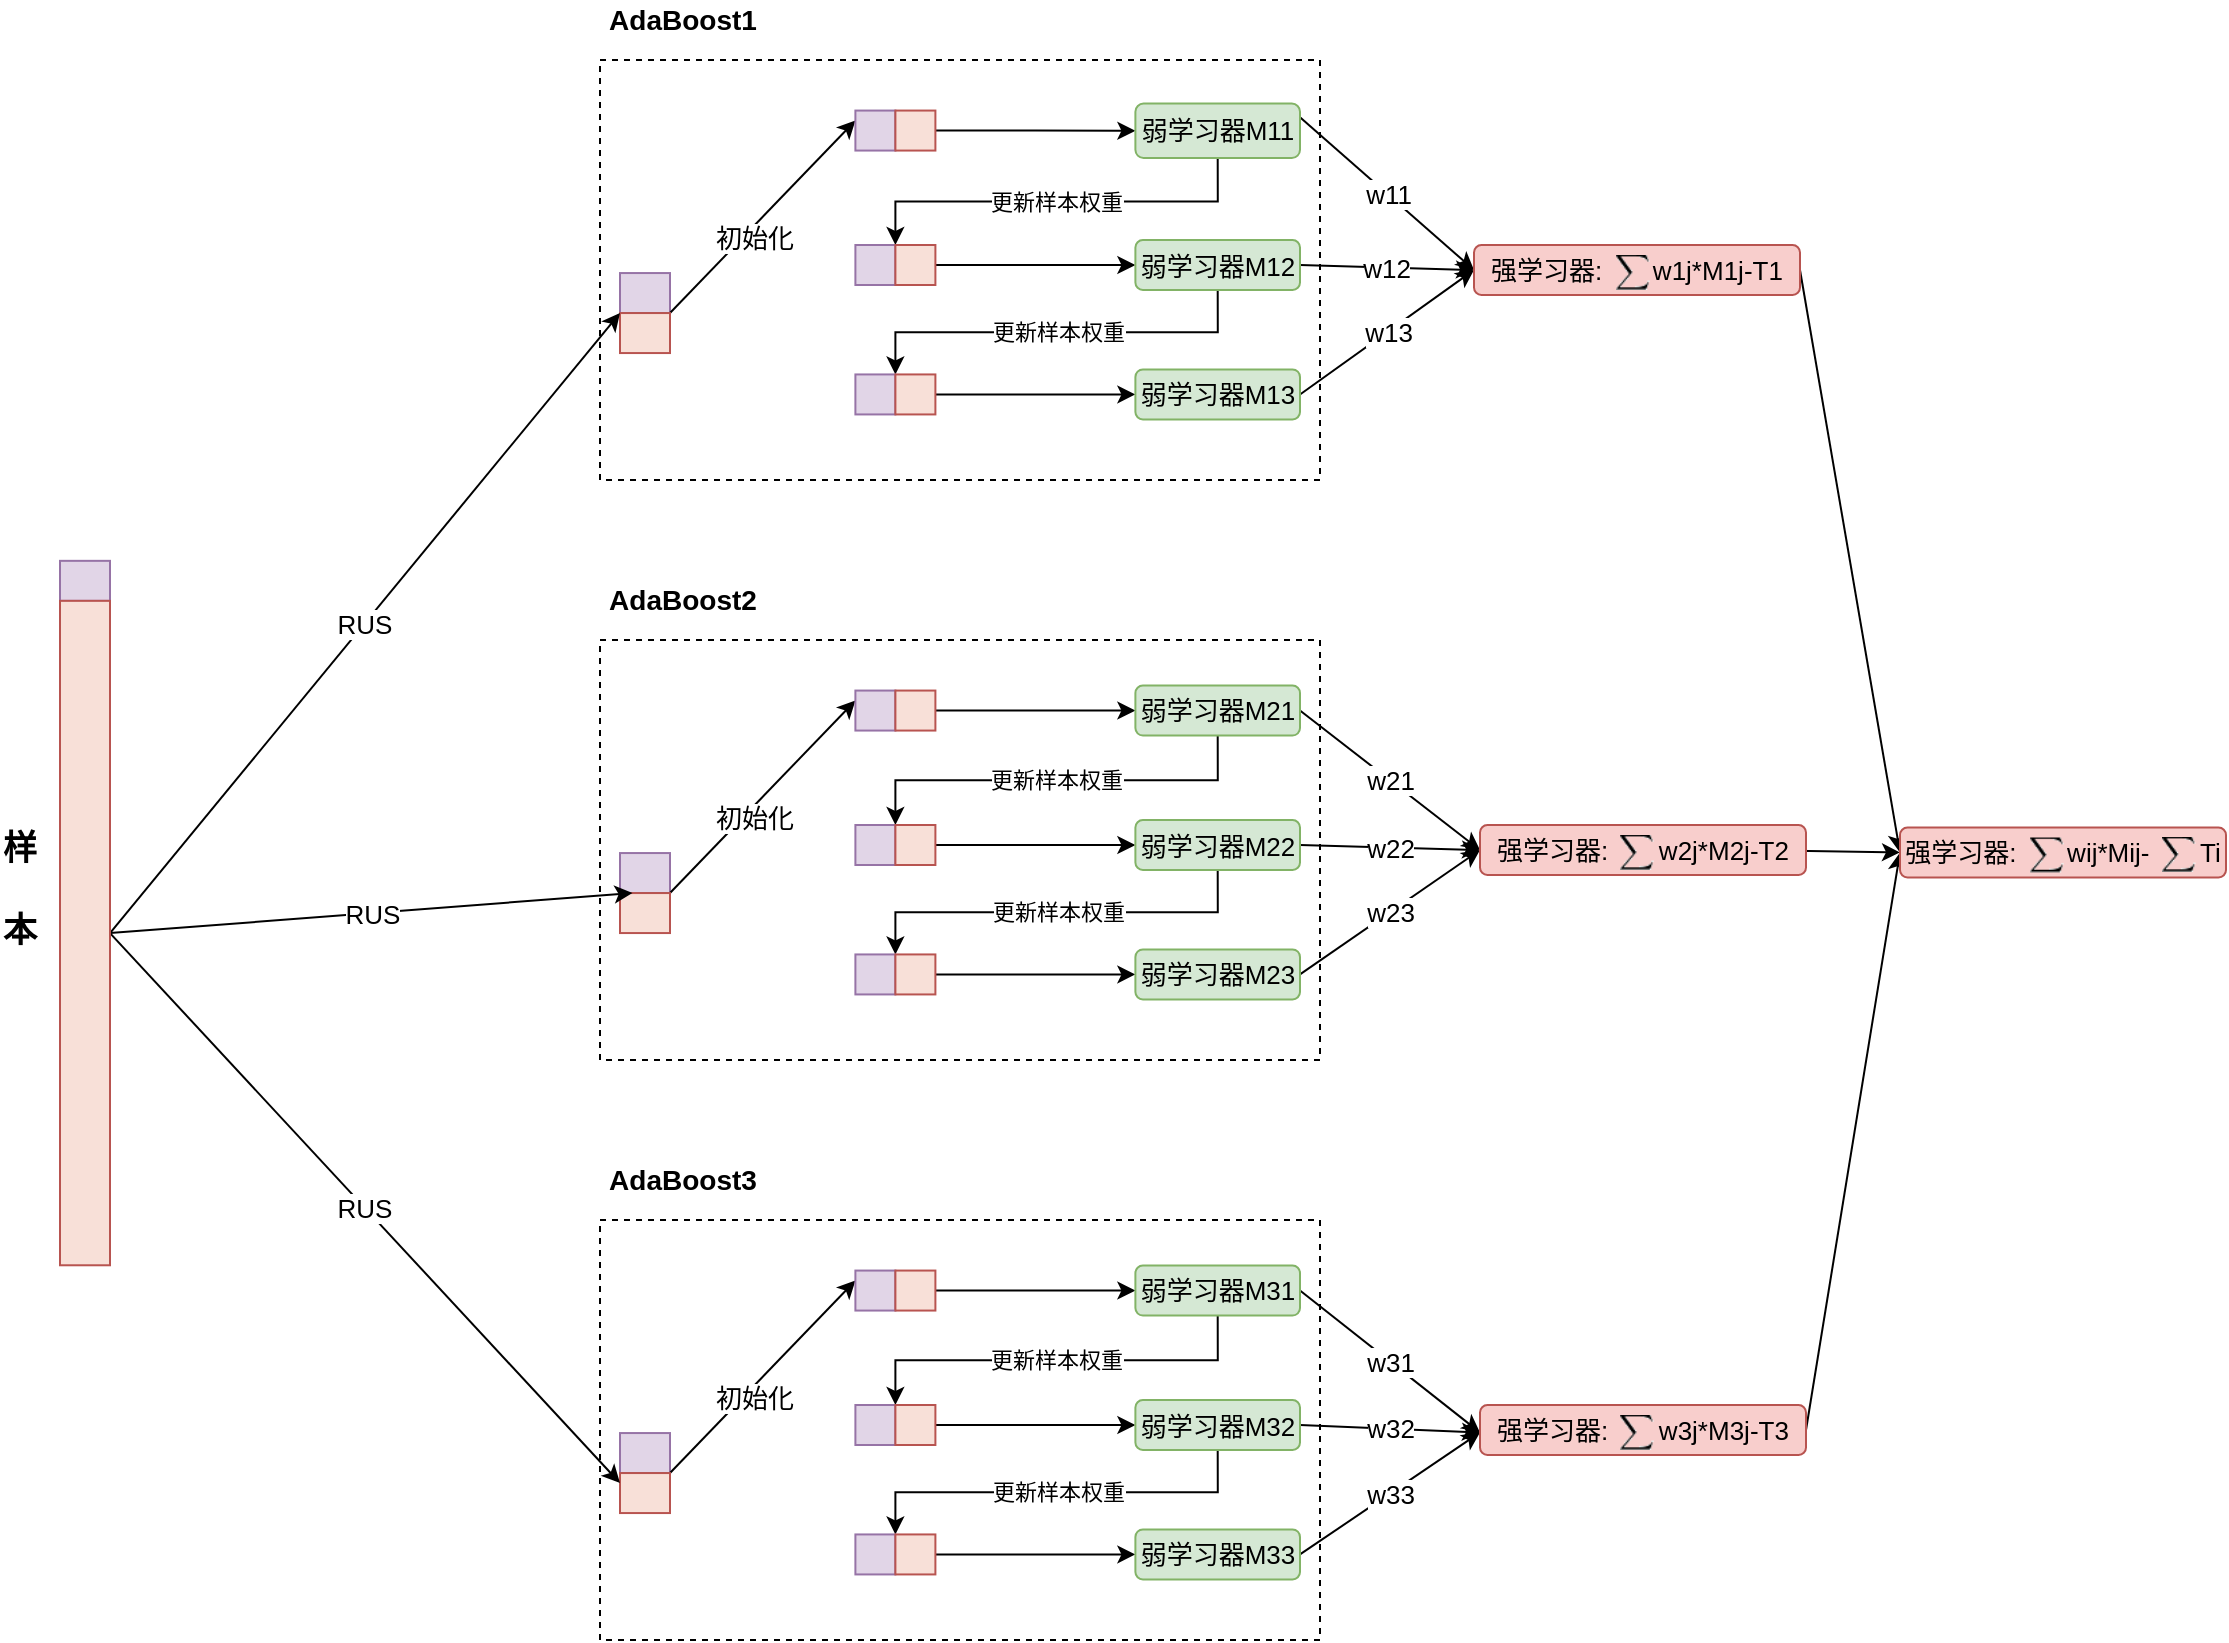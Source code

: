 <mxfile version="12.8.8" type="device"><diagram id="5kkrHRnLDr-zoF9X0Mox" name="Page-1"><mxGraphModel dx="1422" dy="714" grid="1" gridSize="10" guides="1" tooltips="1" connect="1" arrows="1" fold="1" page="1" pageScale="1" pageWidth="827" pageHeight="1169" math="0" shadow="0"><root><mxCell id="0"/><mxCell id="1" parent="0"/><mxCell id="HrM7V586s0skxJyYL3ae-69" value="" style="rounded=0;whiteSpace=wrap;html=1;fontSize=13;dashed=1;" vertex="1" parent="1"><mxGeometry x="320" y="100" width="360" height="210" as="geometry"/></mxCell><mxCell id="g9_K2Z3MGJYuCKEAuIRh-1" value="" style="rounded=0;whiteSpace=wrap;html=1;fillColor=#e1d5e7;strokeColor=#9673a6;fontStyle=1;fontSize=15;" parent="1" vertex="1"><mxGeometry x="330" y="206.53" width="25" height="20" as="geometry"/></mxCell><mxCell id="g9_K2Z3MGJYuCKEAuIRh-6" value="" style="edgeStyle=orthogonalEdgeStyle;rounded=0;orthogonalLoop=1;jettySize=auto;html=1;entryX=0;entryY=0.5;entryDx=0;entryDy=0;fontSize=13;exitX=0.5;exitY=0;exitDx=0;exitDy=0;" parent="1" target="g9_K2Z3MGJYuCKEAuIRh-5" edge="1" source="G_vgaV7i52DwYyStKtB6-4"><mxGeometry relative="1" as="geometry"><mxPoint x="797.7" y="133.78" as="sourcePoint"/></mxGeometry></mxCell><mxCell id="g9_K2Z3MGJYuCKEAuIRh-3" value="" style="endArrow=classic;html=1;fontSize=15;entryX=0;entryY=0.25;entryDx=0;entryDy=0;exitX=1;exitY=1;exitDx=0;exitDy=0;" parent="1" source="g9_K2Z3MGJYuCKEAuIRh-1" edge="1" target="G_vgaV7i52DwYyStKtB6-3"><mxGeometry width="50" height="50" relative="1" as="geometry"><mxPoint x="300" y="245" as="sourcePoint"/><mxPoint x="450" y="130" as="targetPoint"/></mxGeometry></mxCell><mxCell id="g9_K2Z3MGJYuCKEAuIRh-4" value="初始化" style="text;html=1;align=center;verticalAlign=middle;resizable=0;points=[];labelBackgroundColor=#ffffff;fontSize=13;" parent="g9_K2Z3MGJYuCKEAuIRh-3" vertex="1" connectable="0"><mxGeometry x="-0.151" y="-4" relative="1" as="geometry"><mxPoint as="offset"/></mxGeometry></mxCell><mxCell id="G_vgaV7i52DwYyStKtB6-12" value="更新样本权重" style="edgeStyle=orthogonalEdgeStyle;rounded=0;orthogonalLoop=1;jettySize=auto;html=1;exitX=0.5;exitY=1;exitDx=0;exitDy=0;entryX=0;entryY=1;entryDx=0;entryDy=0;" parent="1" source="g9_K2Z3MGJYuCKEAuIRh-5" target="HrM7V586s0skxJyYL3ae-63" edge="1"><mxGeometry relative="1" as="geometry"><mxPoint x="468" y="180" as="targetPoint"/></mxGeometry></mxCell><mxCell id="HrM7V586s0skxJyYL3ae-118" value="w11" style="edgeStyle=none;rounded=0;orthogonalLoop=1;jettySize=auto;html=1;exitX=1;exitY=0.25;exitDx=0;exitDy=0;entryX=0;entryY=0.5;entryDx=0;entryDy=0;fontSize=13;" edge="1" parent="1" source="g9_K2Z3MGJYuCKEAuIRh-5" target="HrM7V586s0skxJyYL3ae-127"><mxGeometry relative="1" as="geometry"><mxPoint x="827" y="484.03" as="targetPoint"/></mxGeometry></mxCell><mxCell id="g9_K2Z3MGJYuCKEAuIRh-5" value="弱学习器M11" style="rounded=1;whiteSpace=wrap;html=1;fontSize=13;fontStyle=0;fillColor=#d5e8d4;strokeColor=#82b366;" parent="1" vertex="1"><mxGeometry x="587.7" y="121.78" width="82.3" height="27.22" as="geometry"/></mxCell><mxCell id="G_vgaV7i52DwYyStKtB6-2" value="" style="rounded=0;whiteSpace=wrap;html=1;fillColor=#F8E0D8;strokeColor=#b85450;fontStyle=1;fontSize=15;" parent="1" vertex="1"><mxGeometry x="330" y="226.53" width="25" height="20" as="geometry"/></mxCell><mxCell id="G_vgaV7i52DwYyStKtB6-3" value="" style="rounded=0;whiteSpace=wrap;html=1;fillColor=#e1d5e7;strokeColor=#9673a6;fontStyle=1;fontSize=15;" parent="1" vertex="1"><mxGeometry x="447.7" y="125.28" width="20" height="20" as="geometry"/></mxCell><mxCell id="G_vgaV7i52DwYyStKtB6-4" value="" style="rounded=0;whiteSpace=wrap;html=1;fillColor=#F8E0D8;strokeColor=#b85450;fontStyle=1;fontSize=15;direction=south;" parent="1" vertex="1"><mxGeometry x="467.7" y="125.28" width="20" height="20" as="geometry"/></mxCell><mxCell id="HrM7V586s0skxJyYL3ae-59" value="" style="edgeStyle=orthogonalEdgeStyle;rounded=0;orthogonalLoop=1;jettySize=auto;html=1;entryX=0;entryY=0.5;entryDx=0;entryDy=0;fontSize=13;exitX=0.5;exitY=0;exitDx=0;exitDy=0;" edge="1" parent="1" source="HrM7V586s0skxJyYL3ae-63" target="HrM7V586s0skxJyYL3ae-61"><mxGeometry relative="1" as="geometry"><mxPoint x="797.7" y="201.0" as="sourcePoint"/></mxGeometry></mxCell><mxCell id="HrM7V586s0skxJyYL3ae-60" value="更新样本权重" style="edgeStyle=orthogonalEdgeStyle;rounded=0;orthogonalLoop=1;jettySize=auto;html=1;exitX=0.5;exitY=1;exitDx=0;exitDy=0;entryX=0;entryY=1;entryDx=0;entryDy=0;" edge="1" parent="1" source="HrM7V586s0skxJyYL3ae-61" target="HrM7V586s0skxJyYL3ae-68"><mxGeometry relative="1" as="geometry"><mxPoint x="467.7" y="272.5" as="targetPoint"/></mxGeometry></mxCell><mxCell id="HrM7V586s0skxJyYL3ae-119" value="w12" style="edgeStyle=none;rounded=0;orthogonalLoop=1;jettySize=auto;html=1;exitX=1;exitY=0.5;exitDx=0;exitDy=0;fontSize=13;entryX=0;entryY=0.5;entryDx=0;entryDy=0;" edge="1" parent="1" source="HrM7V586s0skxJyYL3ae-61" target="HrM7V586s0skxJyYL3ae-127"><mxGeometry relative="1" as="geometry"><mxPoint x="827" y="484.03" as="targetPoint"/></mxGeometry></mxCell><mxCell id="HrM7V586s0skxJyYL3ae-61" value="弱学习器M12" style="rounded=1;whiteSpace=wrap;html=1;fontSize=13;fontStyle=0;fillColor=#d5e8d4;strokeColor=#82b366;" vertex="1" parent="1"><mxGeometry x="587.7" y="190" width="82.3" height="25" as="geometry"/></mxCell><mxCell id="HrM7V586s0skxJyYL3ae-62" value="" style="rounded=0;whiteSpace=wrap;html=1;fillColor=#e1d5e7;strokeColor=#9673a6;fontStyle=1;fontSize=15;" vertex="1" parent="1"><mxGeometry x="447.7" y="192.5" width="20" height="20" as="geometry"/></mxCell><mxCell id="HrM7V586s0skxJyYL3ae-63" value="" style="rounded=0;whiteSpace=wrap;html=1;fillColor=#F8E0D8;strokeColor=#b85450;fontStyle=1;fontSize=15;direction=south;" vertex="1" parent="1"><mxGeometry x="467.7" y="192.5" width="20" height="20" as="geometry"/></mxCell><mxCell id="HrM7V586s0skxJyYL3ae-64" value="" style="edgeStyle=orthogonalEdgeStyle;rounded=0;orthogonalLoop=1;jettySize=auto;html=1;entryX=0;entryY=0.5;entryDx=0;entryDy=0;fontSize=13;exitX=0.5;exitY=0;exitDx=0;exitDy=0;" edge="1" parent="1" source="HrM7V586s0skxJyYL3ae-68" target="HrM7V586s0skxJyYL3ae-66"><mxGeometry relative="1" as="geometry"><mxPoint x="797.7" y="265.72" as="sourcePoint"/></mxGeometry></mxCell><mxCell id="HrM7V586s0skxJyYL3ae-120" value="w13" style="edgeStyle=none;rounded=0;orthogonalLoop=1;jettySize=auto;html=1;exitX=1;exitY=0.5;exitDx=0;exitDy=0;entryX=0;entryY=0.5;entryDx=0;entryDy=0;fontSize=13;" edge="1" parent="1" source="HrM7V586s0skxJyYL3ae-66" target="HrM7V586s0skxJyYL3ae-127"><mxGeometry relative="1" as="geometry"><mxPoint x="827" y="484.03" as="targetPoint"/></mxGeometry></mxCell><mxCell id="HrM7V586s0skxJyYL3ae-66" value="弱学习器M13" style="rounded=1;whiteSpace=wrap;html=1;fontSize=13;fontStyle=0;fillColor=#d5e8d4;strokeColor=#82b366;" vertex="1" parent="1"><mxGeometry x="587.7" y="254.72" width="82.3" height="25" as="geometry"/></mxCell><mxCell id="HrM7V586s0skxJyYL3ae-67" value="" style="rounded=0;whiteSpace=wrap;html=1;fillColor=#e1d5e7;strokeColor=#9673a6;fontStyle=1;fontSize=15;" vertex="1" parent="1"><mxGeometry x="447.7" y="257.22" width="20" height="20" as="geometry"/></mxCell><mxCell id="HrM7V586s0skxJyYL3ae-68" value="" style="rounded=0;whiteSpace=wrap;html=1;fillColor=#F8E0D8;strokeColor=#b85450;fontStyle=1;fontSize=15;direction=south;" vertex="1" parent="1"><mxGeometry x="467.7" y="257.22" width="20" height="20" as="geometry"/></mxCell><mxCell id="HrM7V586s0skxJyYL3ae-70" value="&lt;b&gt;&lt;font style=&quot;font-size: 14px&quot;&gt;AdaBoost1&lt;/font&gt;&lt;/b&gt;" style="text;html=1;strokeColor=none;fillColor=none;align=center;verticalAlign=middle;whiteSpace=wrap;rounded=0;dashed=1;fontSize=13;" vertex="1" parent="1"><mxGeometry x="323" y="70" width="77" height="20" as="geometry"/></mxCell><mxCell id="HrM7V586s0skxJyYL3ae-71" value="" style="rounded=0;whiteSpace=wrap;html=1;fontSize=13;dashed=1;" vertex="1" parent="1"><mxGeometry x="320" y="390" width="360" height="210" as="geometry"/></mxCell><mxCell id="HrM7V586s0skxJyYL3ae-72" value="" style="rounded=0;whiteSpace=wrap;html=1;fillColor=#e1d5e7;strokeColor=#9673a6;fontStyle=1;fontSize=15;" vertex="1" parent="1"><mxGeometry x="330" y="496.53" width="25" height="20" as="geometry"/></mxCell><mxCell id="HrM7V586s0skxJyYL3ae-73" value="" style="edgeStyle=orthogonalEdgeStyle;rounded=0;orthogonalLoop=1;jettySize=auto;html=1;entryX=0;entryY=0.5;entryDx=0;entryDy=0;fontSize=13;exitX=0.5;exitY=0;exitDx=0;exitDy=0;" edge="1" parent="1" source="HrM7V586s0skxJyYL3ae-80" target="HrM7V586s0skxJyYL3ae-77"><mxGeometry relative="1" as="geometry"><mxPoint x="797.7" y="423.78" as="sourcePoint"/></mxGeometry></mxCell><mxCell id="HrM7V586s0skxJyYL3ae-74" value="" style="endArrow=classic;html=1;fontSize=15;entryX=0;entryY=0.25;entryDx=0;entryDy=0;exitX=1;exitY=1;exitDx=0;exitDy=0;" edge="1" parent="1" source="HrM7V586s0skxJyYL3ae-72" target="HrM7V586s0skxJyYL3ae-79"><mxGeometry width="50" height="50" relative="1" as="geometry"><mxPoint x="300" y="535" as="sourcePoint"/><mxPoint x="450" y="420" as="targetPoint"/></mxGeometry></mxCell><mxCell id="HrM7V586s0skxJyYL3ae-75" value="初始化" style="text;html=1;align=center;verticalAlign=middle;resizable=0;points=[];labelBackgroundColor=#ffffff;fontSize=13;" vertex="1" connectable="0" parent="HrM7V586s0skxJyYL3ae-74"><mxGeometry x="-0.151" y="-4" relative="1" as="geometry"><mxPoint as="offset"/></mxGeometry></mxCell><mxCell id="HrM7V586s0skxJyYL3ae-76" value="更新样本权重" style="edgeStyle=orthogonalEdgeStyle;rounded=0;orthogonalLoop=1;jettySize=auto;html=1;exitX=0.5;exitY=1;exitDx=0;exitDy=0;entryX=0;entryY=1;entryDx=0;entryDy=0;" edge="1" parent="1" source="HrM7V586s0skxJyYL3ae-77" target="HrM7V586s0skxJyYL3ae-85"><mxGeometry relative="1" as="geometry"><mxPoint x="468" y="470" as="targetPoint"/></mxGeometry></mxCell><mxCell id="HrM7V586s0skxJyYL3ae-121" value="w21" style="edgeStyle=none;rounded=0;orthogonalLoop=1;jettySize=auto;html=1;exitX=1;exitY=0.5;exitDx=0;exitDy=0;entryX=0;entryY=0.5;entryDx=0;entryDy=0;fontSize=13;" edge="1" parent="1" source="HrM7V586s0skxJyYL3ae-77"><mxGeometry relative="1" as="geometry"><mxPoint x="760" y="495.0" as="targetPoint"/></mxGeometry></mxCell><mxCell id="HrM7V586s0skxJyYL3ae-77" value="弱学习器M21" style="rounded=1;whiteSpace=wrap;html=1;fontSize=13;fontStyle=0;fillColor=#d5e8d4;strokeColor=#82b366;" vertex="1" parent="1"><mxGeometry x="587.7" y="412.78" width="82.3" height="25" as="geometry"/></mxCell><mxCell id="HrM7V586s0skxJyYL3ae-78" value="" style="rounded=0;whiteSpace=wrap;html=1;fillColor=#F8E0D8;strokeColor=#b85450;fontStyle=1;fontSize=15;" vertex="1" parent="1"><mxGeometry x="330" y="516.53" width="25" height="20" as="geometry"/></mxCell><mxCell id="HrM7V586s0skxJyYL3ae-79" value="" style="rounded=0;whiteSpace=wrap;html=1;fillColor=#e1d5e7;strokeColor=#9673a6;fontStyle=1;fontSize=15;" vertex="1" parent="1"><mxGeometry x="447.7" y="415.28" width="20" height="20" as="geometry"/></mxCell><mxCell id="HrM7V586s0skxJyYL3ae-80" value="" style="rounded=0;whiteSpace=wrap;html=1;fillColor=#F8E0D8;strokeColor=#b85450;fontStyle=1;fontSize=15;direction=south;" vertex="1" parent="1"><mxGeometry x="467.7" y="415.28" width="20" height="20" as="geometry"/></mxCell><mxCell id="HrM7V586s0skxJyYL3ae-81" value="" style="edgeStyle=orthogonalEdgeStyle;rounded=0;orthogonalLoop=1;jettySize=auto;html=1;entryX=0;entryY=0.5;entryDx=0;entryDy=0;fontSize=13;exitX=0.5;exitY=0;exitDx=0;exitDy=0;" edge="1" parent="1" source="HrM7V586s0skxJyYL3ae-85" target="HrM7V586s0skxJyYL3ae-83"><mxGeometry relative="1" as="geometry"><mxPoint x="797.7" y="491.0" as="sourcePoint"/></mxGeometry></mxCell><mxCell id="HrM7V586s0skxJyYL3ae-82" value="更新样本权重" style="edgeStyle=orthogonalEdgeStyle;rounded=0;orthogonalLoop=1;jettySize=auto;html=1;exitX=0.5;exitY=1;exitDx=0;exitDy=0;entryX=0;entryY=1;entryDx=0;entryDy=0;" edge="1" parent="1" source="HrM7V586s0skxJyYL3ae-83" target="HrM7V586s0skxJyYL3ae-89"><mxGeometry relative="1" as="geometry"><mxPoint x="467.7" y="562.5" as="targetPoint"/></mxGeometry></mxCell><mxCell id="HrM7V586s0skxJyYL3ae-122" value="w22" style="edgeStyle=none;rounded=0;orthogonalLoop=1;jettySize=auto;html=1;exitX=1;exitY=0.5;exitDx=0;exitDy=0;entryX=0;entryY=0.5;entryDx=0;entryDy=0;fontSize=13;" edge="1" parent="1" source="HrM7V586s0skxJyYL3ae-83"><mxGeometry relative="1" as="geometry"><mxPoint x="760" y="495.0" as="targetPoint"/></mxGeometry></mxCell><mxCell id="HrM7V586s0skxJyYL3ae-83" value="弱学习器M22" style="rounded=1;whiteSpace=wrap;html=1;fontSize=13;fontStyle=0;fillColor=#d5e8d4;strokeColor=#82b366;" vertex="1" parent="1"><mxGeometry x="587.7" y="480" width="82.3" height="25" as="geometry"/></mxCell><mxCell id="HrM7V586s0skxJyYL3ae-84" value="" style="rounded=0;whiteSpace=wrap;html=1;fillColor=#e1d5e7;strokeColor=#9673a6;fontStyle=1;fontSize=15;" vertex="1" parent="1"><mxGeometry x="447.7" y="482.5" width="20" height="20" as="geometry"/></mxCell><mxCell id="HrM7V586s0skxJyYL3ae-85" value="" style="rounded=0;whiteSpace=wrap;html=1;fillColor=#F8E0D8;strokeColor=#b85450;fontStyle=1;fontSize=15;direction=south;" vertex="1" parent="1"><mxGeometry x="467.7" y="482.5" width="20" height="20" as="geometry"/></mxCell><mxCell id="HrM7V586s0skxJyYL3ae-86" value="" style="edgeStyle=orthogonalEdgeStyle;rounded=0;orthogonalLoop=1;jettySize=auto;html=1;entryX=0;entryY=0.5;entryDx=0;entryDy=0;fontSize=13;exitX=0.5;exitY=0;exitDx=0;exitDy=0;" edge="1" parent="1" source="HrM7V586s0skxJyYL3ae-89" target="HrM7V586s0skxJyYL3ae-87"><mxGeometry relative="1" as="geometry"><mxPoint x="797.7" y="555.72" as="sourcePoint"/></mxGeometry></mxCell><mxCell id="HrM7V586s0skxJyYL3ae-123" value="w23" style="edgeStyle=none;rounded=0;orthogonalLoop=1;jettySize=auto;html=1;exitX=1;exitY=0.5;exitDx=0;exitDy=0;entryX=0;entryY=0.5;entryDx=0;entryDy=0;fontSize=13;" edge="1" parent="1" source="HrM7V586s0skxJyYL3ae-87"><mxGeometry relative="1" as="geometry"><mxPoint x="760" y="495.0" as="targetPoint"/></mxGeometry></mxCell><mxCell id="HrM7V586s0skxJyYL3ae-87" value="弱学习器M23" style="rounded=1;whiteSpace=wrap;html=1;fontSize=13;fontStyle=0;fillColor=#d5e8d4;strokeColor=#82b366;" vertex="1" parent="1"><mxGeometry x="587.7" y="544.72" width="82.3" height="25" as="geometry"/></mxCell><mxCell id="HrM7V586s0skxJyYL3ae-88" value="" style="rounded=0;whiteSpace=wrap;html=1;fillColor=#e1d5e7;strokeColor=#9673a6;fontStyle=1;fontSize=15;" vertex="1" parent="1"><mxGeometry x="447.7" y="547.22" width="20" height="20" as="geometry"/></mxCell><mxCell id="HrM7V586s0skxJyYL3ae-89" value="" style="rounded=0;whiteSpace=wrap;html=1;fillColor=#F8E0D8;strokeColor=#b85450;fontStyle=1;fontSize=15;direction=south;" vertex="1" parent="1"><mxGeometry x="467.7" y="547.22" width="20" height="20" as="geometry"/></mxCell><mxCell id="HrM7V586s0skxJyYL3ae-90" value="&lt;b&gt;&lt;font style=&quot;font-size: 14px&quot;&gt;AdaBoost2&lt;/font&gt;&lt;/b&gt;" style="text;html=1;strokeColor=none;fillColor=none;align=center;verticalAlign=middle;whiteSpace=wrap;rounded=0;dashed=1;fontSize=13;" vertex="1" parent="1"><mxGeometry x="323" y="360" width="77" height="20" as="geometry"/></mxCell><mxCell id="HrM7V586s0skxJyYL3ae-91" value="" style="rounded=0;whiteSpace=wrap;html=1;fontSize=13;dashed=1;" vertex="1" parent="1"><mxGeometry x="320" y="680" width="360" height="210" as="geometry"/></mxCell><mxCell id="HrM7V586s0skxJyYL3ae-92" value="" style="rounded=0;whiteSpace=wrap;html=1;fillColor=#e1d5e7;strokeColor=#9673a6;fontStyle=1;fontSize=15;" vertex="1" parent="1"><mxGeometry x="330" y="786.53" width="25" height="20" as="geometry"/></mxCell><mxCell id="HrM7V586s0skxJyYL3ae-93" value="" style="edgeStyle=orthogonalEdgeStyle;rounded=0;orthogonalLoop=1;jettySize=auto;html=1;entryX=0;entryY=0.5;entryDx=0;entryDy=0;fontSize=13;exitX=0.5;exitY=0;exitDx=0;exitDy=0;" edge="1" parent="1" source="HrM7V586s0skxJyYL3ae-100" target="HrM7V586s0skxJyYL3ae-97"><mxGeometry relative="1" as="geometry"><mxPoint x="797.7" y="713.78" as="sourcePoint"/></mxGeometry></mxCell><mxCell id="HrM7V586s0skxJyYL3ae-94" value="" style="endArrow=classic;html=1;fontSize=15;entryX=0;entryY=0.25;entryDx=0;entryDy=0;exitX=1;exitY=1;exitDx=0;exitDy=0;" edge="1" parent="1" source="HrM7V586s0skxJyYL3ae-92" target="HrM7V586s0skxJyYL3ae-99"><mxGeometry width="50" height="50" relative="1" as="geometry"><mxPoint x="300" y="825" as="sourcePoint"/><mxPoint x="450" y="710" as="targetPoint"/></mxGeometry></mxCell><mxCell id="HrM7V586s0skxJyYL3ae-95" value="初始化" style="text;html=1;align=center;verticalAlign=middle;resizable=0;points=[];labelBackgroundColor=#ffffff;fontSize=13;" vertex="1" connectable="0" parent="HrM7V586s0skxJyYL3ae-94"><mxGeometry x="-0.151" y="-4" relative="1" as="geometry"><mxPoint as="offset"/></mxGeometry></mxCell><mxCell id="HrM7V586s0skxJyYL3ae-96" value="更新样本权重" style="edgeStyle=orthogonalEdgeStyle;rounded=0;orthogonalLoop=1;jettySize=auto;html=1;exitX=0.5;exitY=1;exitDx=0;exitDy=0;entryX=0;entryY=1;entryDx=0;entryDy=0;" edge="1" parent="1" source="HrM7V586s0skxJyYL3ae-97" target="HrM7V586s0skxJyYL3ae-105"><mxGeometry relative="1" as="geometry"><mxPoint x="468" y="760" as="targetPoint"/></mxGeometry></mxCell><mxCell id="HrM7V586s0skxJyYL3ae-124" value="w31" style="edgeStyle=none;rounded=0;orthogonalLoop=1;jettySize=auto;html=1;exitX=1;exitY=0.5;exitDx=0;exitDy=0;fontSize=13;entryX=0;entryY=0.5;entryDx=0;entryDy=0;" edge="1" parent="1" source="HrM7V586s0skxJyYL3ae-97"><mxGeometry relative="1" as="geometry"><mxPoint x="760" y="786.25" as="targetPoint"/></mxGeometry></mxCell><mxCell id="HrM7V586s0skxJyYL3ae-97" value="弱学习器M31" style="rounded=1;whiteSpace=wrap;html=1;fontSize=13;fontStyle=0;fillColor=#d5e8d4;strokeColor=#82b366;" vertex="1" parent="1"><mxGeometry x="587.7" y="702.78" width="82.3" height="25" as="geometry"/></mxCell><mxCell id="HrM7V586s0skxJyYL3ae-98" value="" style="rounded=0;whiteSpace=wrap;html=1;fillColor=#F8E0D8;strokeColor=#b85450;fontStyle=1;fontSize=15;" vertex="1" parent="1"><mxGeometry x="330" y="806.53" width="25" height="20" as="geometry"/></mxCell><mxCell id="HrM7V586s0skxJyYL3ae-99" value="" style="rounded=0;whiteSpace=wrap;html=1;fillColor=#e1d5e7;strokeColor=#9673a6;fontStyle=1;fontSize=15;" vertex="1" parent="1"><mxGeometry x="447.7" y="705.28" width="20" height="20" as="geometry"/></mxCell><mxCell id="HrM7V586s0skxJyYL3ae-100" value="" style="rounded=0;whiteSpace=wrap;html=1;fillColor=#F8E0D8;strokeColor=#b85450;fontStyle=1;fontSize=15;direction=south;" vertex="1" parent="1"><mxGeometry x="467.7" y="705.28" width="20" height="20" as="geometry"/></mxCell><mxCell id="HrM7V586s0skxJyYL3ae-101" value="" style="edgeStyle=orthogonalEdgeStyle;rounded=0;orthogonalLoop=1;jettySize=auto;html=1;entryX=0;entryY=0.5;entryDx=0;entryDy=0;fontSize=13;exitX=0.5;exitY=0;exitDx=0;exitDy=0;" edge="1" parent="1" source="HrM7V586s0skxJyYL3ae-105" target="HrM7V586s0skxJyYL3ae-103"><mxGeometry relative="1" as="geometry"><mxPoint x="797.7" y="781.0" as="sourcePoint"/></mxGeometry></mxCell><mxCell id="HrM7V586s0skxJyYL3ae-102" value="更新样本权重" style="edgeStyle=orthogonalEdgeStyle;rounded=0;orthogonalLoop=1;jettySize=auto;html=1;exitX=0.5;exitY=1;exitDx=0;exitDy=0;entryX=0;entryY=1;entryDx=0;entryDy=0;" edge="1" parent="1" source="HrM7V586s0skxJyYL3ae-103" target="HrM7V586s0skxJyYL3ae-109"><mxGeometry relative="1" as="geometry"><mxPoint x="467.7" y="852.5" as="targetPoint"/></mxGeometry></mxCell><mxCell id="HrM7V586s0skxJyYL3ae-125" value="w32" style="edgeStyle=none;rounded=0;orthogonalLoop=1;jettySize=auto;html=1;exitX=1;exitY=0.5;exitDx=0;exitDy=0;fontSize=13;entryX=0;entryY=0.5;entryDx=0;entryDy=0;" edge="1" parent="1" source="HrM7V586s0skxJyYL3ae-103"><mxGeometry relative="1" as="geometry"><mxPoint x="760" y="786.25" as="targetPoint"/></mxGeometry></mxCell><mxCell id="HrM7V586s0skxJyYL3ae-103" value="弱学习器M32" style="rounded=1;whiteSpace=wrap;html=1;fontSize=13;fontStyle=0;fillColor=#d5e8d4;strokeColor=#82b366;" vertex="1" parent="1"><mxGeometry x="587.7" y="770" width="82.3" height="25" as="geometry"/></mxCell><mxCell id="HrM7V586s0skxJyYL3ae-104" value="" style="rounded=0;whiteSpace=wrap;html=1;fillColor=#e1d5e7;strokeColor=#9673a6;fontStyle=1;fontSize=15;" vertex="1" parent="1"><mxGeometry x="447.7" y="772.5" width="20" height="20" as="geometry"/></mxCell><mxCell id="HrM7V586s0skxJyYL3ae-105" value="" style="rounded=0;whiteSpace=wrap;html=1;fillColor=#F8E0D8;strokeColor=#b85450;fontStyle=1;fontSize=15;direction=south;" vertex="1" parent="1"><mxGeometry x="467.7" y="772.5" width="20" height="20" as="geometry"/></mxCell><mxCell id="HrM7V586s0skxJyYL3ae-106" value="" style="edgeStyle=orthogonalEdgeStyle;rounded=0;orthogonalLoop=1;jettySize=auto;html=1;entryX=0;entryY=0.5;entryDx=0;entryDy=0;fontSize=13;exitX=0.5;exitY=0;exitDx=0;exitDy=0;" edge="1" parent="1" source="HrM7V586s0skxJyYL3ae-109" target="HrM7V586s0skxJyYL3ae-107"><mxGeometry relative="1" as="geometry"><mxPoint x="797.7" y="845.72" as="sourcePoint"/></mxGeometry></mxCell><mxCell id="HrM7V586s0skxJyYL3ae-126" value="w33" style="edgeStyle=none;rounded=0;orthogonalLoop=1;jettySize=auto;html=1;exitX=1;exitY=0.5;exitDx=0;exitDy=0;fontSize=13;entryX=0;entryY=0.5;entryDx=0;entryDy=0;" edge="1" parent="1" source="HrM7V586s0skxJyYL3ae-107"><mxGeometry relative="1" as="geometry"><mxPoint x="760" y="786.25" as="targetPoint"/></mxGeometry></mxCell><mxCell id="HrM7V586s0skxJyYL3ae-107" value="弱学习器M33" style="rounded=1;whiteSpace=wrap;html=1;fontSize=13;fontStyle=0;fillColor=#d5e8d4;strokeColor=#82b366;" vertex="1" parent="1"><mxGeometry x="587.7" y="834.72" width="82.3" height="25" as="geometry"/></mxCell><mxCell id="HrM7V586s0skxJyYL3ae-108" value="" style="rounded=0;whiteSpace=wrap;html=1;fillColor=#e1d5e7;strokeColor=#9673a6;fontStyle=1;fontSize=15;" vertex="1" parent="1"><mxGeometry x="447.7" y="837.22" width="20" height="20" as="geometry"/></mxCell><mxCell id="HrM7V586s0skxJyYL3ae-109" value="" style="rounded=0;whiteSpace=wrap;html=1;fillColor=#F8E0D8;strokeColor=#b85450;fontStyle=1;fontSize=15;direction=south;" vertex="1" parent="1"><mxGeometry x="467.7" y="837.22" width="20" height="20" as="geometry"/></mxCell><mxCell id="HrM7V586s0skxJyYL3ae-110" value="&lt;b&gt;&lt;font style=&quot;font-size: 14px&quot;&gt;AdaBoost3&lt;/font&gt;&lt;/b&gt;" style="text;html=1;strokeColor=none;fillColor=none;align=center;verticalAlign=middle;whiteSpace=wrap;rounded=0;dashed=1;fontSize=13;" vertex="1" parent="1"><mxGeometry x="323" y="650" width="77" height="20" as="geometry"/></mxCell><mxCell id="HrM7V586s0skxJyYL3ae-111" value="" style="rounded=0;whiteSpace=wrap;html=1;fillColor=#e1d5e7;strokeColor=#9673a6;fontStyle=1;fontSize=15;" vertex="1" parent="1"><mxGeometry x="50" y="350.42" width="25" height="20" as="geometry"/></mxCell><mxCell id="HrM7V586s0skxJyYL3ae-114" value="RUS" style="edgeStyle=none;rounded=0;orthogonalLoop=1;jettySize=auto;html=1;exitX=1;exitY=0.5;exitDx=0;exitDy=0;entryX=0;entryY=0;entryDx=0;entryDy=0;fontSize=13;" edge="1" parent="1" source="HrM7V586s0skxJyYL3ae-112" target="G_vgaV7i52DwYyStKtB6-2"><mxGeometry relative="1" as="geometry"/></mxCell><mxCell id="HrM7V586s0skxJyYL3ae-115" value="RUS" style="edgeStyle=none;rounded=0;orthogonalLoop=1;jettySize=auto;html=1;exitX=1;exitY=0.5;exitDx=0;exitDy=0;entryX=0.25;entryY=1;entryDx=0;entryDy=0;fontSize=13;" edge="1" parent="1" source="HrM7V586s0skxJyYL3ae-112" target="HrM7V586s0skxJyYL3ae-72"><mxGeometry relative="1" as="geometry"/></mxCell><mxCell id="HrM7V586s0skxJyYL3ae-116" value="RUS" style="edgeStyle=none;rounded=0;orthogonalLoop=1;jettySize=auto;html=1;exitX=1;exitY=0.5;exitDx=0;exitDy=0;entryX=0;entryY=0.25;entryDx=0;entryDy=0;fontSize=13;" edge="1" parent="1" source="HrM7V586s0skxJyYL3ae-112" target="HrM7V586s0skxJyYL3ae-98"><mxGeometry relative="1" as="geometry"/></mxCell><mxCell id="HrM7V586s0skxJyYL3ae-112" value="" style="rounded=0;whiteSpace=wrap;html=1;fillColor=#F8E0D8;strokeColor=#b85450;fontStyle=1;fontSize=15;" vertex="1" parent="1"><mxGeometry x="50" y="370.42" width="25" height="332.22" as="geometry"/></mxCell><mxCell id="HrM7V586s0skxJyYL3ae-113" value="&lt;b style=&quot;font-size: 17px&quot;&gt;样&lt;br&gt;&lt;br&gt;本&lt;/b&gt;" style="text;html=1;strokeColor=none;fillColor=none;align=center;verticalAlign=middle;whiteSpace=wrap;rounded=0;dashed=1;fontSize=13;" vertex="1" parent="1"><mxGeometry x="20" y="445" width="20" height="140" as="geometry"/></mxCell><mxCell id="HrM7V586s0skxJyYL3ae-131" style="edgeStyle=none;rounded=0;orthogonalLoop=1;jettySize=auto;html=1;exitX=1;exitY=0.5;exitDx=0;exitDy=0;entryX=0;entryY=0.5;entryDx=0;entryDy=0;fontSize=13;" edge="1" parent="1" source="HrM7V586s0skxJyYL3ae-127"><mxGeometry relative="1" as="geometry"><mxPoint x="970" y="496.25" as="targetPoint"/></mxGeometry></mxCell><mxCell id="HrM7V586s0skxJyYL3ae-127" value="强学习器:&amp;nbsp; &amp;nbsp; &amp;nbsp; &amp;nbsp;w1j*M1j-T1" style="rounded=1;whiteSpace=wrap;html=1;fontSize=13;fontStyle=0;fillColor=#f8cecc;strokeColor=#b85450;" vertex="1" parent="1"><mxGeometry x="757" y="192.5" width="163" height="25" as="geometry"/></mxCell><mxCell id="HrM7V586s0skxJyYL3ae-132" style="edgeStyle=none;rounded=0;orthogonalLoop=1;jettySize=auto;html=1;exitX=1;exitY=0.5;exitDx=0;exitDy=0;fontSize=13;entryX=0;entryY=0.5;entryDx=0;entryDy=0;" edge="1" parent="1"><mxGeometry relative="1" as="geometry"><mxPoint x="970" y="496.25" as="targetPoint"/><mxPoint x="893.0" y="495.0" as="sourcePoint"/></mxGeometry></mxCell><mxCell id="HrM7V586s0skxJyYL3ae-133" style="edgeStyle=none;rounded=0;orthogonalLoop=1;jettySize=auto;html=1;exitX=1;exitY=0.5;exitDx=0;exitDy=0;fontSize=13;entryX=0;entryY=0.5;entryDx=0;entryDy=0;" edge="1" parent="1" source="HrM7V586s0skxJyYL3ae-138"><mxGeometry relative="1" as="geometry"><mxPoint x="970" y="496.25" as="targetPoint"/><mxPoint x="890" y="779.375" as="sourcePoint"/></mxGeometry></mxCell><mxCell id="HrM7V586s0skxJyYL3ae-135" value="" style="shape=image;verticalLabelPosition=bottom;labelBackgroundColor=#ffffff;verticalAlign=top;aspect=fixed;imageAspect=0;image=data:image/gif,R0lGODlhGQAaALMAAP///wAAABAQEKqqqpiYmERERNzc3FRUVDIyMoiIiO7u7nZ2dszMzGZmZiIiIrq6uiH5BAEAAAAALAAAAAAZABoAAASPUIQgqr116jkAIFPhjSRpEMeEjMWUlDCpLAHjKVId78DQjIyJg7dbKEa0wIHIBCA4TR5uYojuHirrrjH5aWGOyeNbMkwER/IIFBCpR6nO24N4zQGH5X2xuhMcaW8PAlVzBgJjWgqBCg4EZF50C2QocHpWBimJC4BECgYMA3xnHgMbp6iokwAJC66vsLGyaREAOw==;" vertex="1" parent="1"><mxGeometry x="828.08" y="197.5" width="16.83" height="17.5" as="geometry"/></mxCell><mxCell id="HrM7V586s0skxJyYL3ae-136" value="强学习器:&amp;nbsp; &amp;nbsp; &amp;nbsp; &amp;nbsp;w2j*M2j-T2" style="rounded=1;whiteSpace=wrap;html=1;fontSize=13;fontStyle=0;fillColor=#f8cecc;strokeColor=#b85450;" vertex="1" parent="1"><mxGeometry x="760" y="482.5" width="163" height="25" as="geometry"/></mxCell><mxCell id="HrM7V586s0skxJyYL3ae-137" value="" style="shape=image;verticalLabelPosition=bottom;labelBackgroundColor=#ffffff;verticalAlign=top;aspect=fixed;imageAspect=0;image=data:image/gif,R0lGODlhGQAaALMAAP///wAAABAQEKqqqpiYmERERNzc3FRUVDIyMoiIiO7u7nZ2dszMzGZmZiIiIrq6uiH5BAEAAAAALAAAAAAZABoAAASPUIQgqr116jkAIFPhjSRpEMeEjMWUlDCpLAHjKVId78DQjIyJg7dbKEa0wIHIBCA4TR5uYojuHirrrjH5aWGOyeNbMkwER/IIFBCpR6nO24N4zQGH5X2xuhMcaW8PAlVzBgJjWgqBCg4EZF50C2QocHpWBimJC4BECgYMA3xnHgMbp6iokwAJC66vsLGyaREAOw==;" vertex="1" parent="1"><mxGeometry x="830.09" y="487.5" width="16.83" height="17.5" as="geometry"/></mxCell><mxCell id="HrM7V586s0skxJyYL3ae-138" value="强学习器:&amp;nbsp; &amp;nbsp; &amp;nbsp; &amp;nbsp;w3j*M3j-T3" style="rounded=1;whiteSpace=wrap;html=1;fontSize=13;fontStyle=0;fillColor=#f8cecc;strokeColor=#b85450;" vertex="1" parent="1"><mxGeometry x="760" y="772.5" width="163" height="25" as="geometry"/></mxCell><mxCell id="HrM7V586s0skxJyYL3ae-139" value="" style="shape=image;verticalLabelPosition=bottom;labelBackgroundColor=#ffffff;verticalAlign=top;aspect=fixed;imageAspect=0;image=data:image/gif,R0lGODlhGQAaALMAAP///wAAABAQEKqqqpiYmERERNzc3FRUVDIyMoiIiO7u7nZ2dszMzGZmZiIiIrq6uiH5BAEAAAAALAAAAAAZABoAAASPUIQgqr116jkAIFPhjSRpEMeEjMWUlDCpLAHjKVId78DQjIyJg7dbKEa0wIHIBCA4TR5uYojuHirrrjH5aWGOyeNbMkwER/IIFBCpR6nO24N4zQGH5X2xuhMcaW8PAlVzBgJjWgqBCg4EZF50C2QocHpWBimJC4BECgYMA3xnHgMbp6iokwAJC66vsLGyaREAOw==;" vertex="1" parent="1"><mxGeometry x="830.09" y="777.5" width="16.83" height="17.5" as="geometry"/></mxCell><mxCell id="HrM7V586s0skxJyYL3ae-141" value="强学习器:&amp;nbsp; &amp;nbsp; &amp;nbsp; &amp;nbsp;wij*Mij-&amp;nbsp; &amp;nbsp; &amp;nbsp; &amp;nbsp;Ti" style="rounded=1;whiteSpace=wrap;html=1;fontSize=13;fontStyle=0;fillColor=#f8cecc;strokeColor=#b85450;" vertex="1" parent="1"><mxGeometry x="970" y="483.75" width="163" height="25" as="geometry"/></mxCell><mxCell id="HrM7V586s0skxJyYL3ae-142" value="" style="shape=image;verticalLabelPosition=bottom;labelBackgroundColor=#ffffff;verticalAlign=top;aspect=fixed;imageAspect=0;image=data:image/gif,R0lGODlhGQAaALMAAP///wAAABAQEKqqqpiYmERERNzc3FRUVDIyMoiIiO7u7nZ2dszMzGZmZiIiIrq6uiH5BAEAAAAALAAAAAAZABoAAASPUIQgqr116jkAIFPhjSRpEMeEjMWUlDCpLAHjKVId78DQjIyJg7dbKEa0wIHIBCA4TR5uYojuHirrrjH5aWGOyeNbMkwER/IIFBCpR6nO24N4zQGH5X2xuhMcaW8PAlVzBgJjWgqBCg4EZF50C2QocHpWBimJC4BECgYMA3xnHgMbp6iokwAJC66vsLGyaREAOw==;" vertex="1" parent="1"><mxGeometry x="1035.09" y="488.75" width="16.83" height="17.5" as="geometry"/></mxCell><mxCell id="HrM7V586s0skxJyYL3ae-144" value="" style="shape=image;verticalLabelPosition=bottom;labelBackgroundColor=#ffffff;verticalAlign=top;aspect=fixed;imageAspect=0;image=data:image/gif,R0lGODlhGQAaALMAAP///wAAABAQEKqqqpiYmERERNzc3FRUVDIyMoiIiO7u7nZ2dszMzGZmZiIiIrq6uiH5BAEAAAAALAAAAAAZABoAAASPUIQgqr116jkAIFPhjSRpEMeEjMWUlDCpLAHjKVId78DQjIyJg7dbKEa0wIHIBCA4TR5uYojuHirrrjH5aWGOyeNbMkwER/IIFBCpR6nO24N4zQGH5X2xuhMcaW8PAlVzBgJjWgqBCg4EZF50C2QocHpWBimJC4BECgYMA3xnHgMbp6iokwAJC66vsLGyaREAOw==;" vertex="1" parent="1"><mxGeometry x="1101.0" y="488.5" width="16.83" height="17.5" as="geometry"/></mxCell></root></mxGraphModel></diagram></mxfile>